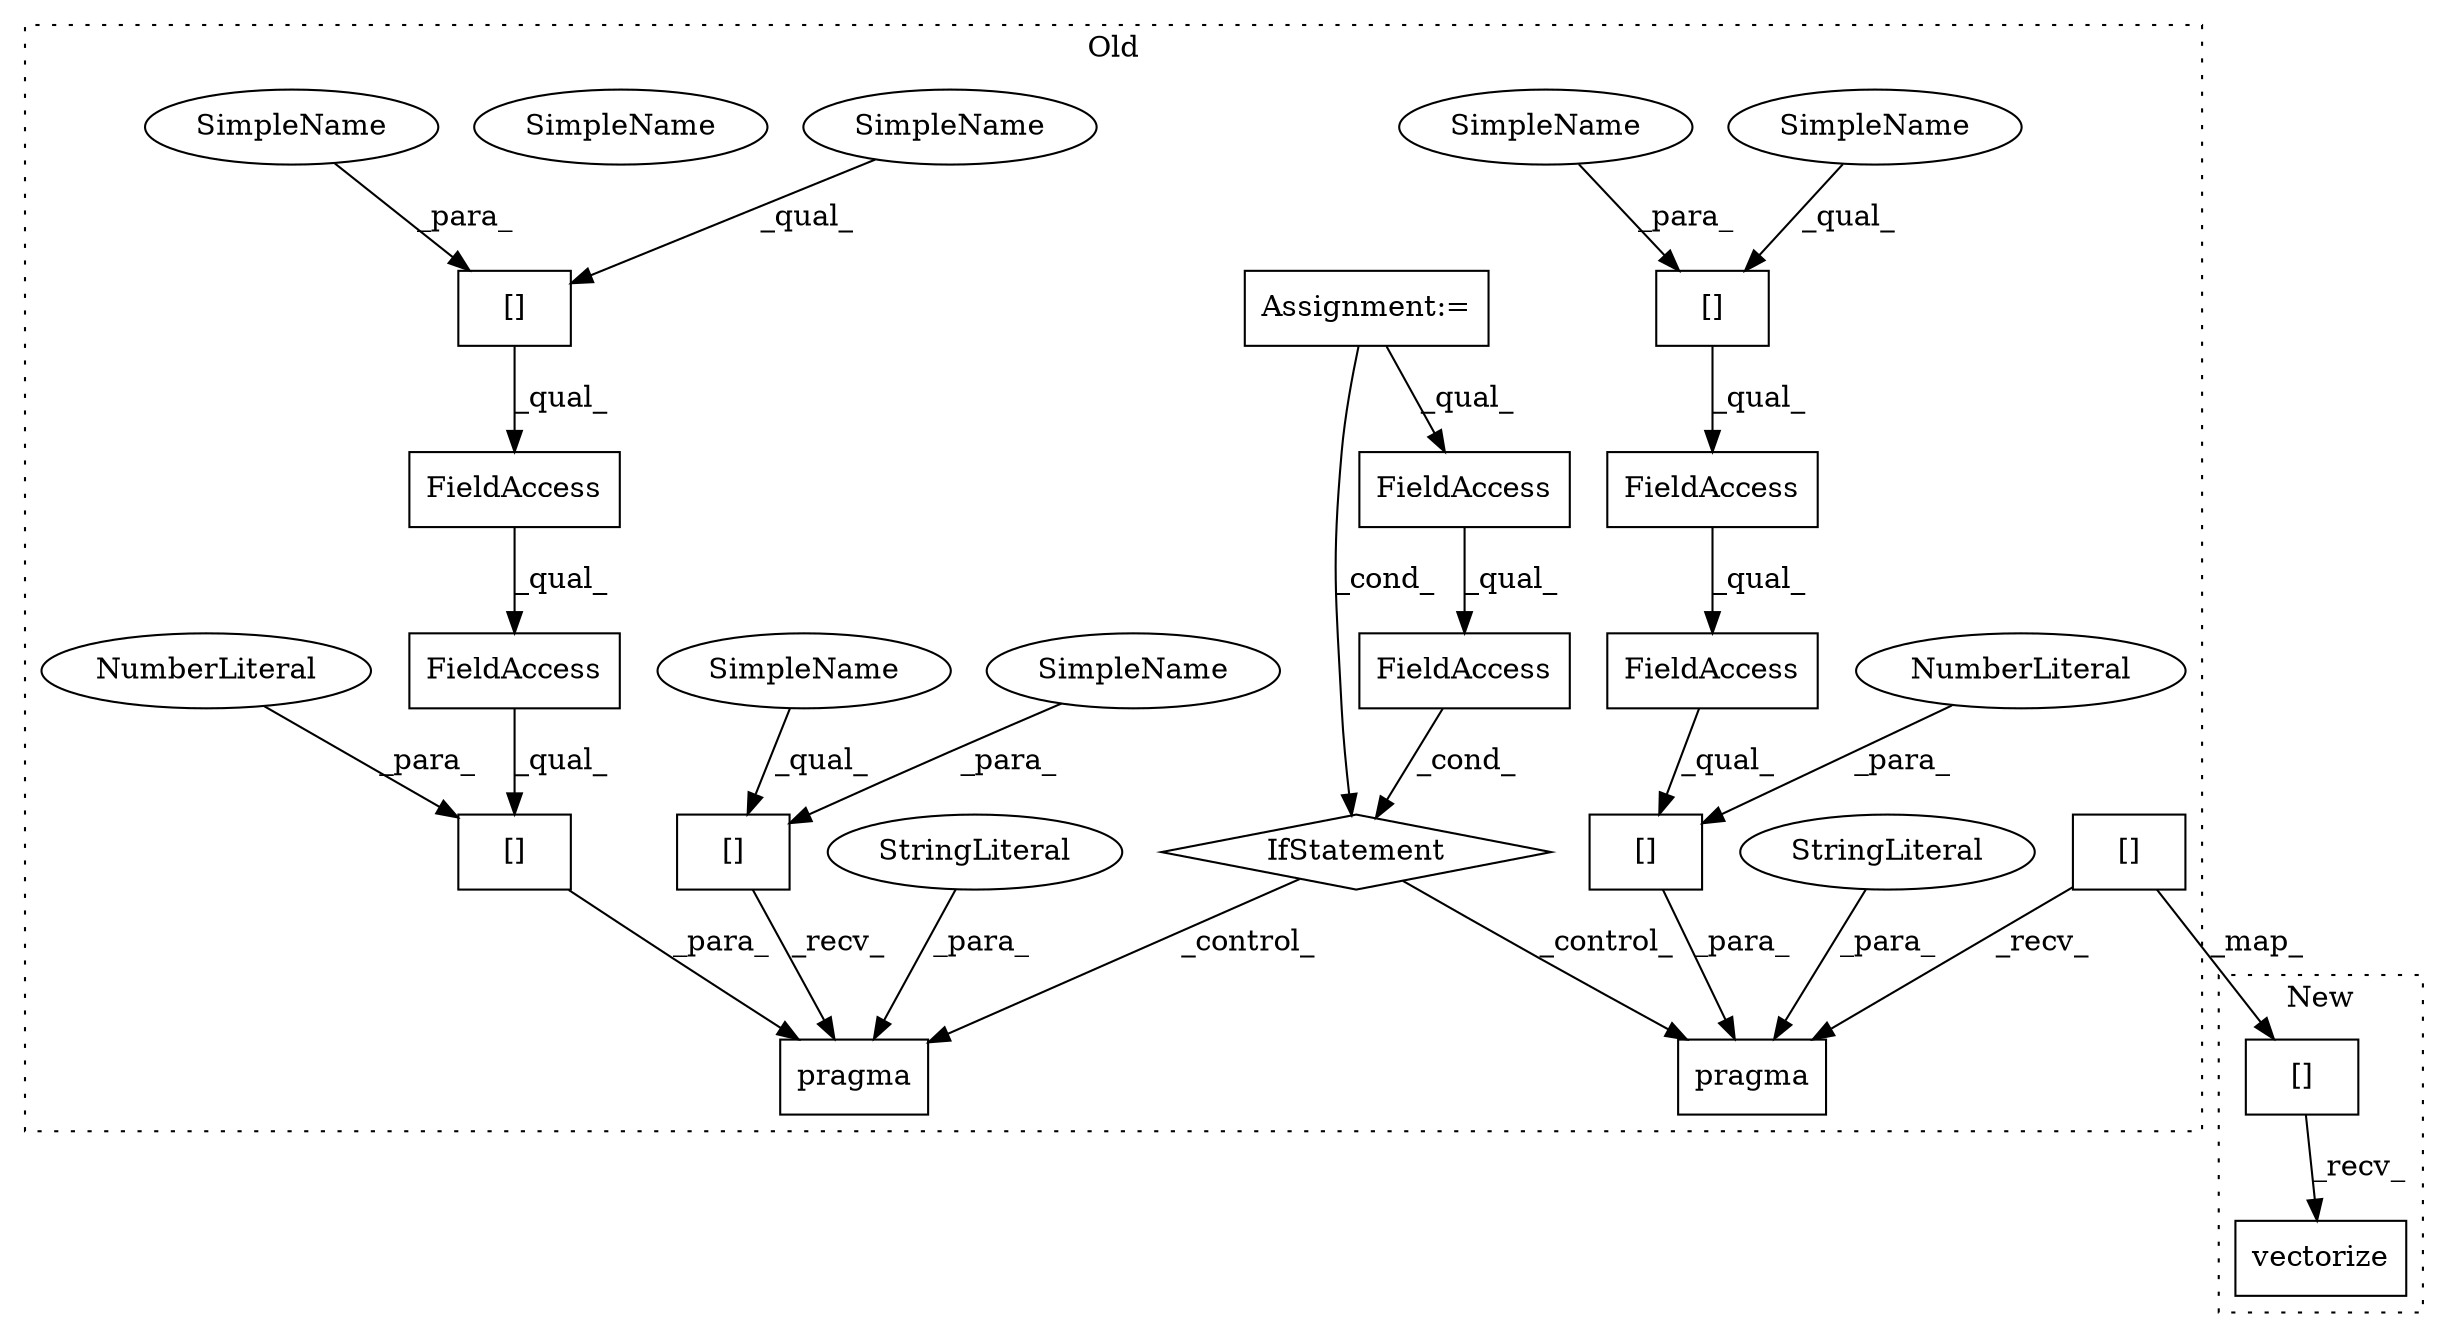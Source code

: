 digraph G {
subgraph cluster0 {
1 [label="pragma" a="32" s="3285,3334" l="7,1" shape="box"];
3 [label="[]" a="2" s="3273,3283" l="2,1" shape="box"];
5 [label="[]" a="2" s="3292,3302" l="2,1" shape="box"];
6 [label="FieldAccess" a="22" s="3233" l="30" shape="box"];
7 [label="[]" a="2" s="3292,3313" l="20,1" shape="box"];
8 [label="NumberLiteral" a="34" s="3312" l="1" shape="ellipse"];
9 [label="FieldAccess" a="22" s="3292" l="14" shape="box"];
10 [label="FieldAccess" a="22" s="3233" l="20" shape="box"];
11 [label="FieldAccess" a="22" s="3292" l="19" shape="box"];
12 [label="IfStatement" a="25" s="3229,3263" l="4,2" shape="diamond"];
13 [label="[]" a="2" s="3343,3355" l="2,1" shape="box"];
14 [label="[]" a="2" s="3364,3376" l="2,1" shape="box"];
15 [label="FieldAccess" a="22" s="3364" l="16" shape="box"];
16 [label="FieldAccess" a="22" s="3364" l="21" shape="box"];
17 [label="[]" a="2" s="3364,3387" l="22,1" shape="box"];
18 [label="NumberLiteral" a="34" s="3386" l="1" shape="ellipse"];
19 [label="StringLiteral" a="45" s="3315" l="19" shape="ellipse"];
20 [label="Assignment:=" a="7" s="2445" l="7" shape="box"];
21 [label="pragma" a="32" s="3357,3408" l="7,1" shape="box"];
22 [label="StringLiteral" a="45" s="3389" l="19" shape="ellipse"];
23 [label="SimpleName" a="42" s="3343" l="1" shape="ellipse"];
24 [label="SimpleName" a="42" s="3364" l="1" shape="ellipse"];
25 [label="SimpleName" a="42" s="3292" l="1" shape="ellipse"];
26 [label="SimpleName" a="42" s="3345" l="10" shape="ellipse"];
27 [label="SimpleName" a="42" s="3366" l="10" shape="ellipse"];
28 [label="SimpleName" a="42" s="3294" l="8" shape="ellipse"];
29 [label="SimpleName" a="42" s="3294" l="8" shape="ellipse"];
label = "Old";
style="dotted";
}
subgraph cluster1 {
2 [label="vectorize" a="32" s="3055,3073" l="10,1" shape="box"];
4 [label="[]" a="2" s="3043,3053" l="2,1" shape="box"];
label = "New";
style="dotted";
}
3 -> 1 [label="_recv_"];
3 -> 4 [label="_map_"];
4 -> 2 [label="_recv_"];
5 -> 9 [label="_qual_"];
6 -> 12 [label="_cond_"];
7 -> 1 [label="_para_"];
8 -> 7 [label="_para_"];
9 -> 11 [label="_qual_"];
10 -> 6 [label="_qual_"];
11 -> 7 [label="_qual_"];
12 -> 1 [label="_control_"];
12 -> 21 [label="_control_"];
13 -> 21 [label="_recv_"];
14 -> 15 [label="_qual_"];
15 -> 16 [label="_qual_"];
16 -> 17 [label="_qual_"];
17 -> 21 [label="_para_"];
18 -> 17 [label="_para_"];
19 -> 1 [label="_para_"];
20 -> 10 [label="_qual_"];
20 -> 12 [label="_cond_"];
22 -> 21 [label="_para_"];
23 -> 13 [label="_qual_"];
24 -> 14 [label="_qual_"];
25 -> 5 [label="_qual_"];
26 -> 13 [label="_para_"];
27 -> 14 [label="_para_"];
29 -> 5 [label="_para_"];
}